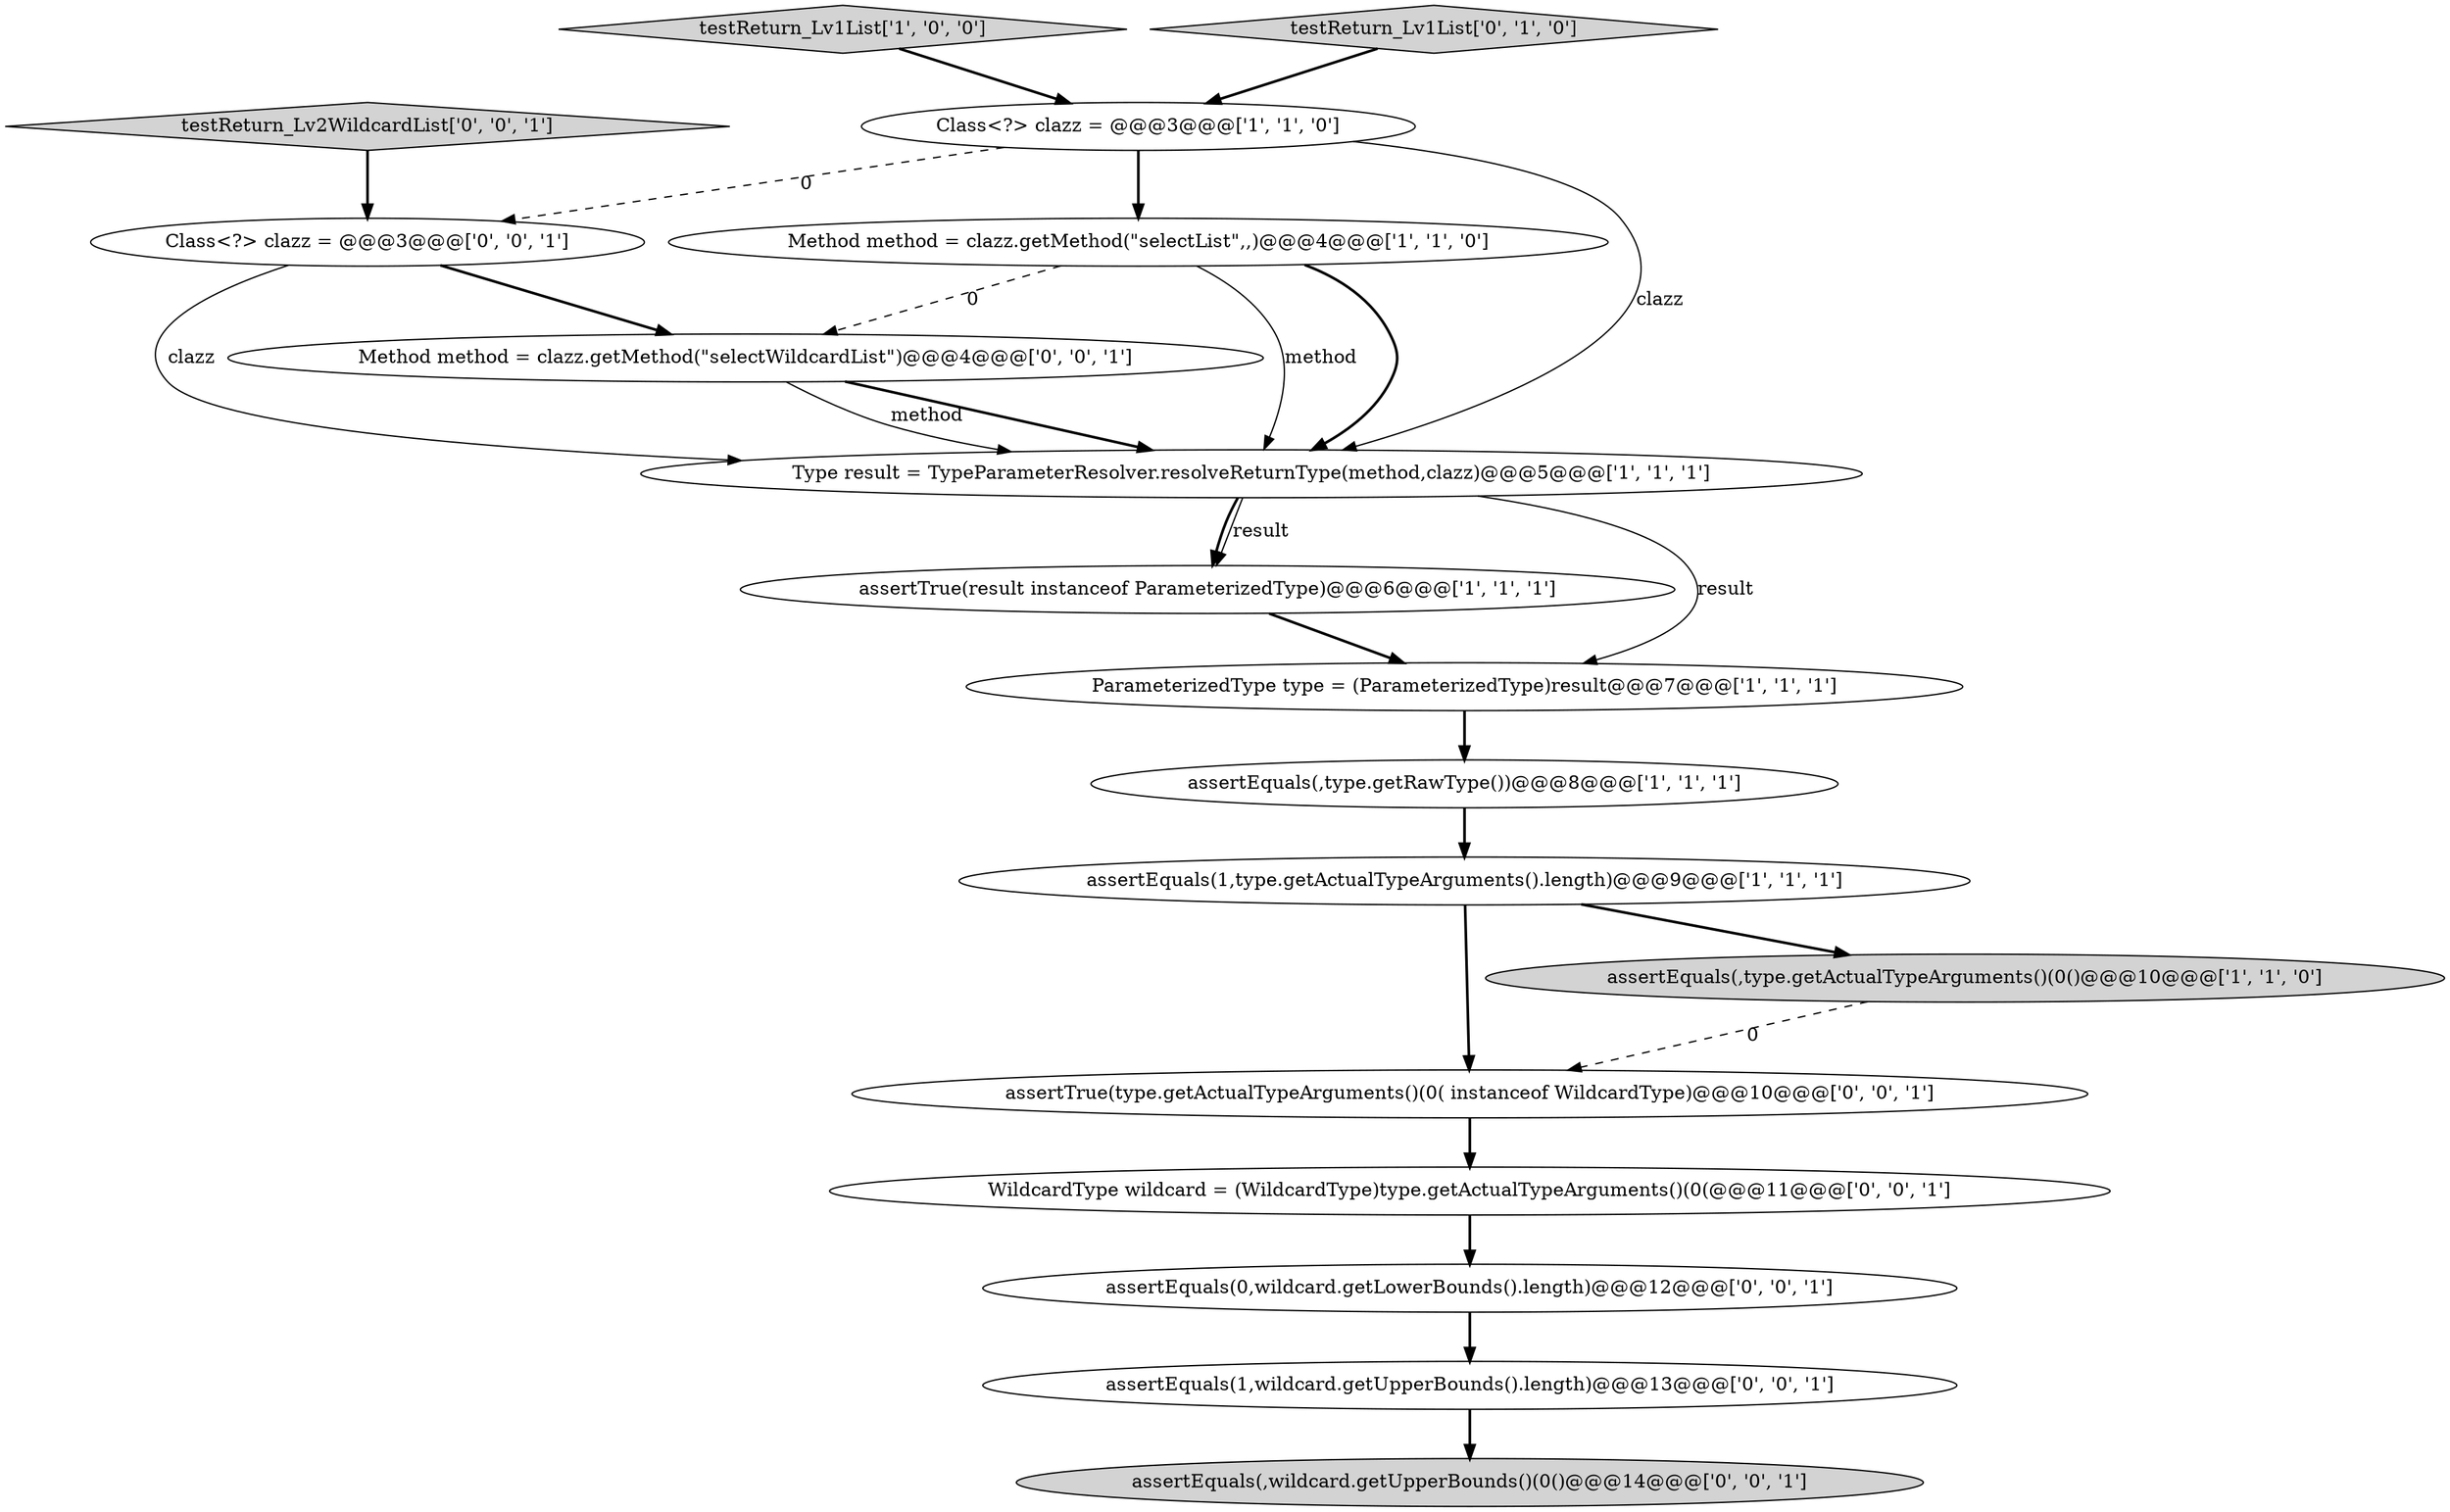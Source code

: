 digraph {
8 [style = filled, label = "testReturn_Lv1List['1', '0', '0']", fillcolor = lightgray, shape = diamond image = "AAA0AAABBB1BBB"];
16 [style = filled, label = "WildcardType wildcard = (WildcardType)type.getActualTypeArguments()(0(@@@11@@@['0', '0', '1']", fillcolor = white, shape = ellipse image = "AAA0AAABBB3BBB"];
3 [style = filled, label = "Class<?> clazz = @@@3@@@['1', '1', '0']", fillcolor = white, shape = ellipse image = "AAA0AAABBB1BBB"];
6 [style = filled, label = "assertEquals(1,type.getActualTypeArguments().length)@@@9@@@['1', '1', '1']", fillcolor = white, shape = ellipse image = "AAA0AAABBB1BBB"];
15 [style = filled, label = "assertEquals(,wildcard.getUpperBounds()(0()@@@14@@@['0', '0', '1']", fillcolor = lightgray, shape = ellipse image = "AAA0AAABBB3BBB"];
9 [style = filled, label = "testReturn_Lv1List['0', '1', '0']", fillcolor = lightgray, shape = diamond image = "AAA0AAABBB2BBB"];
14 [style = filled, label = "Class<?> clazz = @@@3@@@['0', '0', '1']", fillcolor = white, shape = ellipse image = "AAA0AAABBB3BBB"];
13 [style = filled, label = "assertEquals(1,wildcard.getUpperBounds().length)@@@13@@@['0', '0', '1']", fillcolor = white, shape = ellipse image = "AAA0AAABBB3BBB"];
11 [style = filled, label = "Method method = clazz.getMethod(\"selectWildcardList\")@@@4@@@['0', '0', '1']", fillcolor = white, shape = ellipse image = "AAA0AAABBB3BBB"];
7 [style = filled, label = "Method method = clazz.getMethod(\"selectList\",,)@@@4@@@['1', '1', '0']", fillcolor = white, shape = ellipse image = "AAA0AAABBB1BBB"];
10 [style = filled, label = "testReturn_Lv2WildcardList['0', '0', '1']", fillcolor = lightgray, shape = diamond image = "AAA0AAABBB3BBB"];
17 [style = filled, label = "assertTrue(type.getActualTypeArguments()(0( instanceof WildcardType)@@@10@@@['0', '0', '1']", fillcolor = white, shape = ellipse image = "AAA0AAABBB3BBB"];
0 [style = filled, label = "assertTrue(result instanceof ParameterizedType)@@@6@@@['1', '1', '1']", fillcolor = white, shape = ellipse image = "AAA0AAABBB1BBB"];
4 [style = filled, label = "Type result = TypeParameterResolver.resolveReturnType(method,clazz)@@@5@@@['1', '1', '1']", fillcolor = white, shape = ellipse image = "AAA0AAABBB1BBB"];
5 [style = filled, label = "assertEquals(,type.getActualTypeArguments()(0()@@@10@@@['1', '1', '0']", fillcolor = lightgray, shape = ellipse image = "AAA0AAABBB1BBB"];
1 [style = filled, label = "ParameterizedType type = (ParameterizedType)result@@@7@@@['1', '1', '1']", fillcolor = white, shape = ellipse image = "AAA0AAABBB1BBB"];
12 [style = filled, label = "assertEquals(0,wildcard.getLowerBounds().length)@@@12@@@['0', '0', '1']", fillcolor = white, shape = ellipse image = "AAA0AAABBB3BBB"];
2 [style = filled, label = "assertEquals(,type.getRawType())@@@8@@@['1', '1', '1']", fillcolor = white, shape = ellipse image = "AAA0AAABBB1BBB"];
4->0 [style = solid, label="result"];
6->17 [style = bold, label=""];
10->14 [style = bold, label=""];
2->6 [style = bold, label=""];
11->4 [style = bold, label=""];
8->3 [style = bold, label=""];
7->11 [style = dashed, label="0"];
7->4 [style = bold, label=""];
7->4 [style = solid, label="method"];
4->0 [style = bold, label=""];
14->4 [style = solid, label="clazz"];
3->4 [style = solid, label="clazz"];
4->1 [style = solid, label="result"];
12->13 [style = bold, label=""];
6->5 [style = bold, label=""];
5->17 [style = dashed, label="0"];
3->7 [style = bold, label=""];
0->1 [style = bold, label=""];
11->4 [style = solid, label="method"];
9->3 [style = bold, label=""];
1->2 [style = bold, label=""];
13->15 [style = bold, label=""];
3->14 [style = dashed, label="0"];
14->11 [style = bold, label=""];
16->12 [style = bold, label=""];
17->16 [style = bold, label=""];
}
